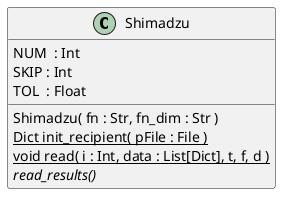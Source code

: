 @startuml

class Shimadzu {
    NUM  : Int
    SKIP : Int
    TOL  : Float
    Shimadzu( fn : Str, fn_dim : Str )
    {static} Dict init_recipient( pFile : File )
    {static} void read( i : Int, data : List[Dict], t, f, d )
    {abstract} read_results()
}

@enduml
